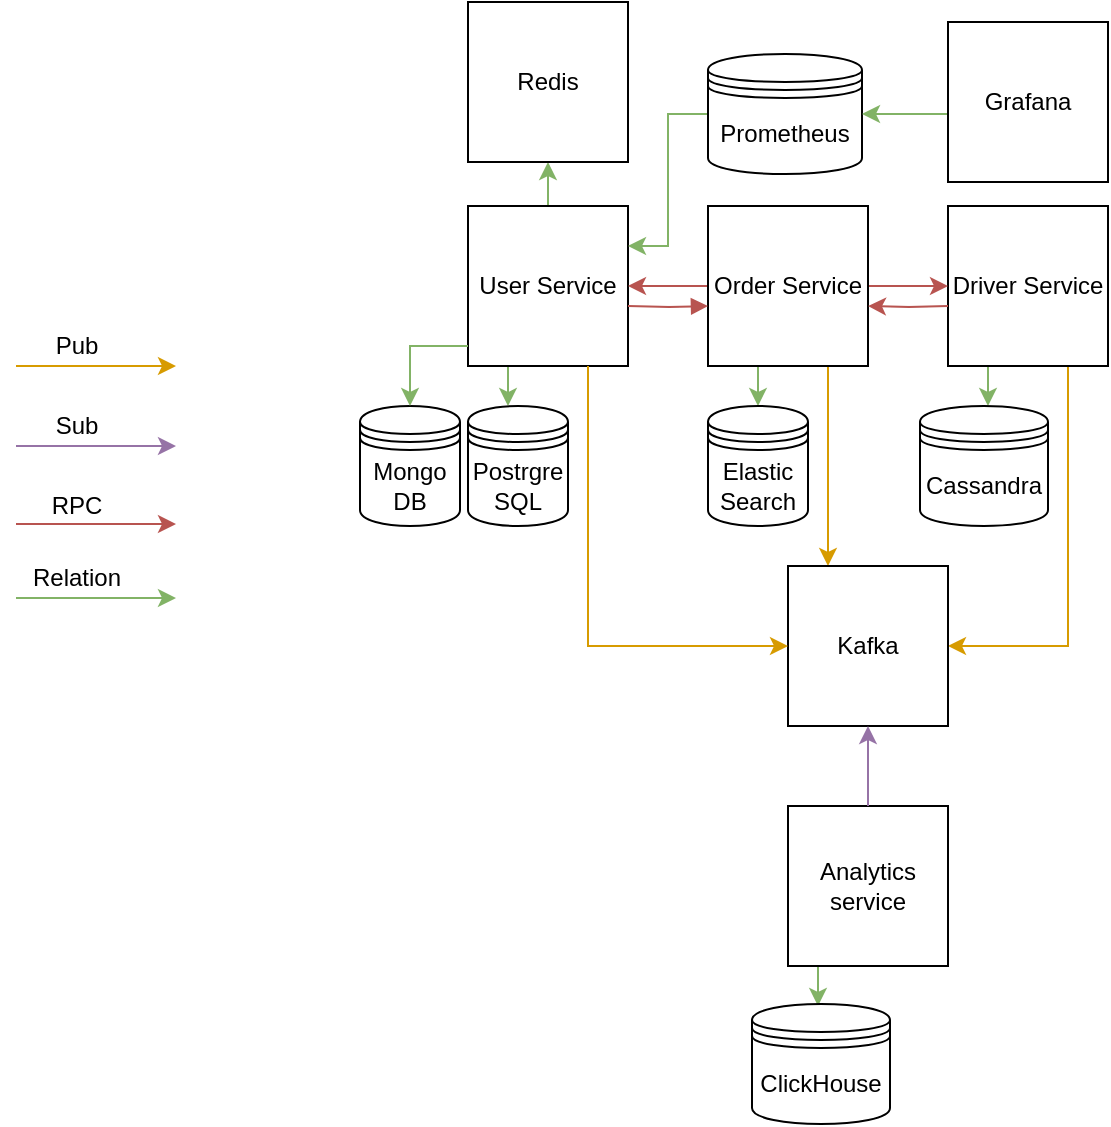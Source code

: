 <mxfile version="20.1.3" type="device"><diagram id="zFBP-XUctE3nVF9cw5jl" name="Page-1"><mxGraphModel dx="925" dy="641" grid="0" gridSize="10" guides="1" tooltips="1" connect="1" arrows="1" fold="1" page="1" pageScale="1" pageWidth="827" pageHeight="1169" math="0" shadow="0"><root><mxCell id="0"/><mxCell id="1" parent="0"/><mxCell id="vAEZp4bgzZWKbFIoxMAY-40" value="" style="edgeStyle=orthogonalEdgeStyle;rounded=0;orthogonalLoop=1;jettySize=auto;html=1;fillColor=#d5e8d4;strokeColor=#82b366;" parent="1" source="vAEZp4bgzZWKbFIoxMAY-1" target="vAEZp4bgzZWKbFIoxMAY-27" edge="1"><mxGeometry relative="1" as="geometry"><Array as="points"><mxPoint x="260" y="250"/><mxPoint x="260" y="250"/></Array></mxGeometry></mxCell><mxCell id="UwVDJzkmAjL8HctPfZV4-12" value="" style="edgeStyle=orthogonalEdgeStyle;rounded=0;orthogonalLoop=1;jettySize=auto;html=1;fillColor=#d5e8d4;strokeColor=#82b366;" edge="1" parent="1" source="vAEZp4bgzZWKbFIoxMAY-1" target="UwVDJzkmAjL8HctPfZV4-11"><mxGeometry relative="1" as="geometry"/></mxCell><mxCell id="vAEZp4bgzZWKbFIoxMAY-1" value="User Service" style="whiteSpace=wrap;html=1;aspect=fixed;" parent="1" vertex="1"><mxGeometry x="240" y="160" width="80" height="80" as="geometry"/></mxCell><mxCell id="vAEZp4bgzZWKbFIoxMAY-44" value="" style="edgeStyle=orthogonalEdgeStyle;rounded=0;orthogonalLoop=1;jettySize=auto;html=1;exitX=0.25;exitY=1;exitDx=0;exitDy=0;fillColor=#d5e8d4;strokeColor=#82b366;" parent="1" source="vAEZp4bgzZWKbFIoxMAY-2" target="vAEZp4bgzZWKbFIoxMAY-41" edge="1"><mxGeometry relative="1" as="geometry"><Array as="points"><mxPoint x="500" y="250"/><mxPoint x="500" y="250"/></Array></mxGeometry></mxCell><mxCell id="vAEZp4bgzZWKbFIoxMAY-47" style="edgeStyle=orthogonalEdgeStyle;rounded=0;orthogonalLoop=1;jettySize=auto;html=1;exitX=0.75;exitY=1;exitDx=0;exitDy=0;entryX=1;entryY=0.5;entryDx=0;entryDy=0;fillColor=#ffe6cc;strokeColor=#d79b00;" parent="1" source="vAEZp4bgzZWKbFIoxMAY-2" target="vAEZp4bgzZWKbFIoxMAY-19" edge="1"><mxGeometry relative="1" as="geometry"/></mxCell><mxCell id="vAEZp4bgzZWKbFIoxMAY-2" value="Driver Service" style="whiteSpace=wrap;html=1;aspect=fixed;" parent="1" vertex="1"><mxGeometry x="480" y="160" width="80" height="80" as="geometry"/></mxCell><mxCell id="vAEZp4bgzZWKbFIoxMAY-34" style="edgeStyle=orthogonalEdgeStyle;rounded=0;orthogonalLoop=1;jettySize=auto;html=1;exitX=0;exitY=1;exitDx=0;exitDy=0;entryX=0.5;entryY=0;entryDx=0;entryDy=0;fillColor=#d5e8d4;strokeColor=#82b366;" parent="1" source="vAEZp4bgzZWKbFIoxMAY-4" target="vAEZp4bgzZWKbFIoxMAY-30" edge="1"><mxGeometry relative="1" as="geometry"/></mxCell><mxCell id="vAEZp4bgzZWKbFIoxMAY-46" style="edgeStyle=orthogonalEdgeStyle;rounded=0;orthogonalLoop=1;jettySize=auto;html=1;exitX=0.75;exitY=1;exitDx=0;exitDy=0;entryX=0.25;entryY=0;entryDx=0;entryDy=0;fillColor=#ffe6cc;strokeColor=#d79b00;" parent="1" source="vAEZp4bgzZWKbFIoxMAY-4" target="vAEZp4bgzZWKbFIoxMAY-19" edge="1"><mxGeometry relative="1" as="geometry"/></mxCell><mxCell id="vAEZp4bgzZWKbFIoxMAY-50" value="" style="edgeStyle=orthogonalEdgeStyle;rounded=0;orthogonalLoop=1;jettySize=auto;html=1;fillColor=#f8cecc;strokeColor=#b85450;" parent="1" source="vAEZp4bgzZWKbFIoxMAY-4" target="vAEZp4bgzZWKbFIoxMAY-1" edge="1"><mxGeometry relative="1" as="geometry"/></mxCell><mxCell id="vAEZp4bgzZWKbFIoxMAY-51" value="" style="edgeStyle=orthogonalEdgeStyle;rounded=0;orthogonalLoop=1;jettySize=auto;html=1;fillColor=#f8cecc;strokeColor=#b85450;" parent="1" source="vAEZp4bgzZWKbFIoxMAY-4" target="vAEZp4bgzZWKbFIoxMAY-2" edge="1"><mxGeometry relative="1" as="geometry"/></mxCell><mxCell id="vAEZp4bgzZWKbFIoxMAY-4" value="Order&amp;nbsp;Service" style="whiteSpace=wrap;html=1;aspect=fixed;" parent="1" vertex="1"><mxGeometry x="360" y="160" width="80" height="80" as="geometry"/></mxCell><mxCell id="vAEZp4bgzZWKbFIoxMAY-38" value="" style="edgeStyle=orthogonalEdgeStyle;rounded=0;orthogonalLoop=1;jettySize=auto;html=1;fillColor=#d5e8d4;strokeColor=#82b366;" parent="1" source="vAEZp4bgzZWKbFIoxMAY-5" edge="1"><mxGeometry relative="1" as="geometry"><Array as="points"><mxPoint x="415" y="550"/><mxPoint x="415" y="550"/></Array><mxPoint x="415" y="560" as="targetPoint"/></mxGeometry></mxCell><mxCell id="vAEZp4bgzZWKbFIoxMAY-5" value="Analytics service" style="whiteSpace=wrap;html=1;aspect=fixed;" parent="1" vertex="1"><mxGeometry x="400" y="460" width="80" height="80" as="geometry"/></mxCell><mxCell id="vAEZp4bgzZWKbFIoxMAY-7" value="Relation" style="text;html=1;align=center;verticalAlign=middle;resizable=0;points=[];autosize=1;strokeColor=none;fillColor=none;" parent="1" vertex="1"><mxGeometry x="14" y="336" width="60" height="20" as="geometry"/></mxCell><mxCell id="vAEZp4bgzZWKbFIoxMAY-11" value="" style="endArrow=classic;html=1;rounded=0;fillColor=#f8cecc;strokeColor=#b85450;" parent="1" edge="1"><mxGeometry width="50" height="50" relative="1" as="geometry"><mxPoint x="14" y="319" as="sourcePoint"/><mxPoint x="94" y="319" as="targetPoint"/></mxGeometry></mxCell><mxCell id="vAEZp4bgzZWKbFIoxMAY-12" value="RPC" style="text;html=1;align=center;verticalAlign=middle;resizable=0;points=[];autosize=1;strokeColor=none;fillColor=none;" parent="1" vertex="1"><mxGeometry x="24" y="300" width="40" height="20" as="geometry"/></mxCell><mxCell id="vAEZp4bgzZWKbFIoxMAY-14" value="" style="endArrow=classic;html=1;rounded=0;fillColor=#ffe6cc;strokeColor=#d79b00;" parent="1" edge="1"><mxGeometry width="50" height="50" relative="1" as="geometry"><mxPoint x="14" y="240" as="sourcePoint"/><mxPoint x="94" y="240" as="targetPoint"/></mxGeometry></mxCell><mxCell id="vAEZp4bgzZWKbFIoxMAY-15" value="Pub" style="text;html=1;align=center;verticalAlign=middle;resizable=0;points=[];autosize=1;strokeColor=none;fillColor=none;" parent="1" vertex="1"><mxGeometry x="24" y="220" width="40" height="20" as="geometry"/></mxCell><mxCell id="vAEZp4bgzZWKbFIoxMAY-16" value="" style="endArrow=classic;html=1;rounded=0;fillColor=#e1d5e7;strokeColor=#9673a6;" parent="1" edge="1"><mxGeometry width="50" height="50" relative="1" as="geometry"><mxPoint x="14" y="280" as="sourcePoint"/><mxPoint x="94" y="280" as="targetPoint"/></mxGeometry></mxCell><mxCell id="vAEZp4bgzZWKbFIoxMAY-17" value="Sub" style="text;html=1;align=center;verticalAlign=middle;resizable=0;points=[];autosize=1;strokeColor=none;fillColor=none;" parent="1" vertex="1"><mxGeometry x="24" y="260" width="40" height="20" as="geometry"/></mxCell><mxCell id="vAEZp4bgzZWKbFIoxMAY-19" value="Kafka" style="whiteSpace=wrap;html=1;aspect=fixed;" parent="1" vertex="1"><mxGeometry x="400" y="340" width="80" height="80" as="geometry"/></mxCell><mxCell id="vAEZp4bgzZWKbFIoxMAY-20" value="" style="endArrow=classic;html=1;rounded=0;fillColor=#ffe6cc;strokeColor=#d79b00;entryX=0;entryY=0.5;entryDx=0;entryDy=0;exitX=0.75;exitY=1;exitDx=0;exitDy=0;" parent="1" source="vAEZp4bgzZWKbFIoxMAY-1" target="vAEZp4bgzZWKbFIoxMAY-19" edge="1"><mxGeometry width="50" height="50" relative="1" as="geometry"><mxPoint x="190" y="309.5" as="sourcePoint"/><mxPoint x="270" y="309.5" as="targetPoint"/><Array as="points"><mxPoint x="300" y="320"/><mxPoint x="300" y="380"/></Array></mxGeometry></mxCell><mxCell id="vAEZp4bgzZWKbFIoxMAY-23" value="" style="endArrow=classic;html=1;rounded=0;fillColor=#e1d5e7;strokeColor=#9673a6;exitX=0.5;exitY=0;exitDx=0;exitDy=0;entryX=0.5;entryY=1;entryDx=0;entryDy=0;" parent="1" source="vAEZp4bgzZWKbFIoxMAY-5" target="vAEZp4bgzZWKbFIoxMAY-19" edge="1"><mxGeometry width="50" height="50" relative="1" as="geometry"><mxPoint x="370" y="390" as="sourcePoint"/><mxPoint x="450" y="390" as="targetPoint"/></mxGeometry></mxCell><mxCell id="vAEZp4bgzZWKbFIoxMAY-27" value="Postrgre&lt;br&gt;SQL" style="shape=datastore;whiteSpace=wrap;html=1;" parent="1" vertex="1"><mxGeometry x="240" y="260" width="50" height="60" as="geometry"/></mxCell><mxCell id="vAEZp4bgzZWKbFIoxMAY-30" value="Elastic&lt;br&gt;Search" style="shape=datastore;whiteSpace=wrap;html=1;" parent="1" vertex="1"><mxGeometry x="360" y="260" width="50" height="60" as="geometry"/></mxCell><mxCell id="vAEZp4bgzZWKbFIoxMAY-41" value="Cassandra&lt;br&gt;" style="shape=datastore;whiteSpace=wrap;html=1;" parent="1" vertex="1"><mxGeometry x="466" y="260" width="64" height="60" as="geometry"/></mxCell><mxCell id="UwVDJzkmAjL8HctPfZV4-1" value="" style="endArrow=classic;html=1;rounded=0;fillColor=#d5e8d4;strokeColor=#82b366;" edge="1" parent="1"><mxGeometry width="50" height="50" relative="1" as="geometry"><mxPoint x="14" y="356.0" as="sourcePoint"/><mxPoint x="94.0" y="356.0" as="targetPoint"/></mxGeometry></mxCell><mxCell id="UwVDJzkmAjL8HctPfZV4-2" value="Mongo&lt;br&gt;DB" style="shape=datastore;whiteSpace=wrap;html=1;" vertex="1" parent="1"><mxGeometry x="186" y="260" width="50" height="60" as="geometry"/></mxCell><mxCell id="UwVDJzkmAjL8HctPfZV4-6" value="" style="edgeStyle=orthogonalEdgeStyle;rounded=0;orthogonalLoop=1;jettySize=auto;html=1;fillColor=#d5e8d4;strokeColor=#82b366;entryX=0.5;entryY=0;entryDx=0;entryDy=0;" edge="1" parent="1" target="UwVDJzkmAjL8HctPfZV4-2"><mxGeometry relative="1" as="geometry"><Array as="points"><mxPoint x="240" y="230"/><mxPoint x="211" y="230"/></Array><mxPoint x="240" y="230" as="sourcePoint"/><mxPoint x="270" y="270" as="targetPoint"/></mxGeometry></mxCell><mxCell id="UwVDJzkmAjL8HctPfZV4-8" value="ClickHouse" style="shape=datastore;whiteSpace=wrap;html=1;" vertex="1" parent="1"><mxGeometry x="382" y="559" width="69" height="60" as="geometry"/></mxCell><mxCell id="UwVDJzkmAjL8HctPfZV4-11" value="Redis" style="whiteSpace=wrap;html=1;aspect=fixed;" vertex="1" parent="1"><mxGeometry x="240" y="58" width="80" height="80" as="geometry"/></mxCell><mxCell id="UwVDJzkmAjL8HctPfZV4-15" style="edgeStyle=orthogonalEdgeStyle;rounded=0;orthogonalLoop=1;jettySize=auto;html=1;entryX=1;entryY=0.25;entryDx=0;entryDy=0;fillColor=#d5e8d4;strokeColor=#82b366;" edge="1" parent="1" source="UwVDJzkmAjL8HctPfZV4-13" target="vAEZp4bgzZWKbFIoxMAY-1"><mxGeometry relative="1" as="geometry"/></mxCell><mxCell id="UwVDJzkmAjL8HctPfZV4-13" value="Prometheus" style="shape=datastore;whiteSpace=wrap;html=1;" vertex="1" parent="1"><mxGeometry x="360" y="84" width="77" height="60" as="geometry"/></mxCell><mxCell id="UwVDJzkmAjL8HctPfZV4-20" value="" style="edgeStyle=orthogonalEdgeStyle;rounded=0;orthogonalLoop=1;jettySize=auto;html=1;fillColor=#d5e8d4;strokeColor=#82b366;" edge="1" parent="1" source="UwVDJzkmAjL8HctPfZV4-19" target="UwVDJzkmAjL8HctPfZV4-13"><mxGeometry relative="1" as="geometry"><Array as="points"><mxPoint x="465" y="114"/><mxPoint x="465" y="114"/></Array></mxGeometry></mxCell><mxCell id="UwVDJzkmAjL8HctPfZV4-19" value="Grafana" style="whiteSpace=wrap;html=1;aspect=fixed;" vertex="1" parent="1"><mxGeometry x="480" y="68" width="80" height="80" as="geometry"/></mxCell><mxCell id="UwVDJzkmAjL8HctPfZV4-22" value="" style="edgeStyle=orthogonalEdgeStyle;rounded=0;orthogonalLoop=1;jettySize=auto;html=1;fillColor=#f8cecc;strokeColor=#b85450;endArrow=none;endFill=0;startArrow=block;startFill=1;" edge="1" parent="1"><mxGeometry relative="1" as="geometry"><mxPoint x="360" y="210" as="sourcePoint"/><mxPoint x="320" y="210" as="targetPoint"/></mxGeometry></mxCell><mxCell id="UwVDJzkmAjL8HctPfZV4-24" value="" style="edgeStyle=orthogonalEdgeStyle;rounded=0;orthogonalLoop=1;jettySize=auto;html=1;fillColor=#f8cecc;strokeColor=#b85450;" edge="1" parent="1"><mxGeometry relative="1" as="geometry"><mxPoint x="480" y="210" as="sourcePoint"/><mxPoint x="440" y="210" as="targetPoint"/></mxGeometry></mxCell></root></mxGraphModel></diagram></mxfile>